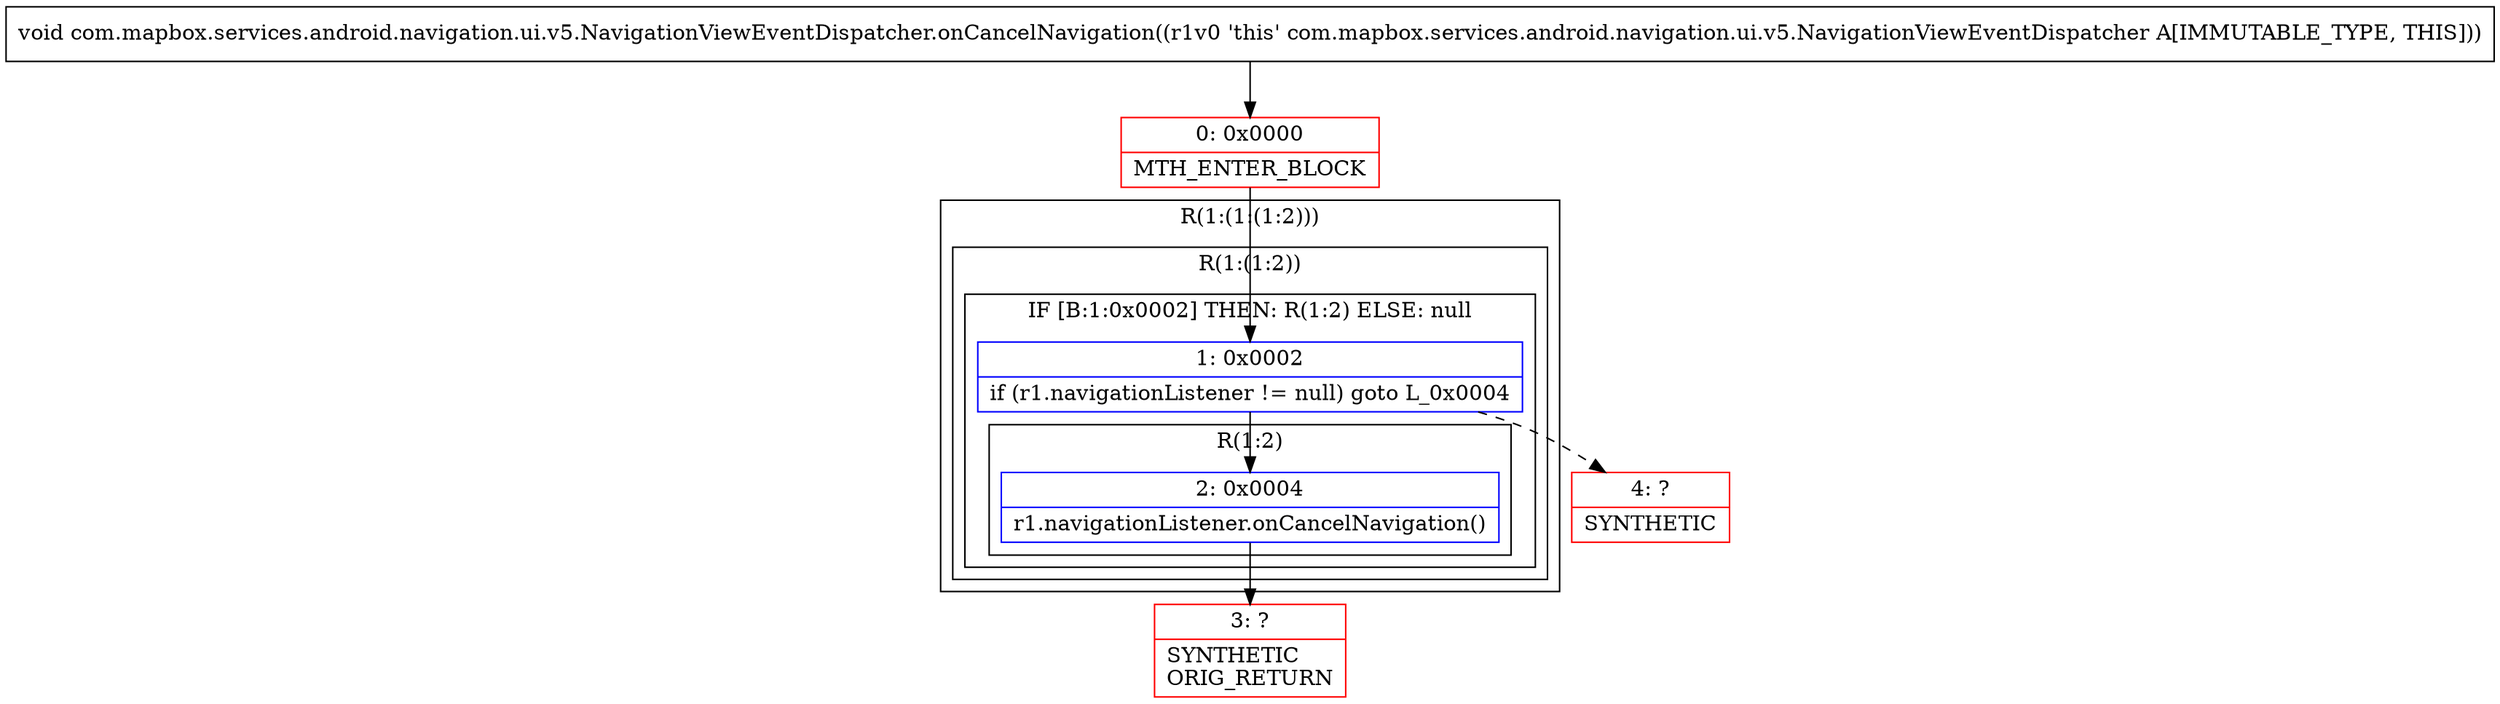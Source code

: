 digraph "CFG forcom.mapbox.services.android.navigation.ui.v5.NavigationViewEventDispatcher.onCancelNavigation()V" {
subgraph cluster_Region_27303849 {
label = "R(1:(1:(1:2)))";
node [shape=record,color=blue];
subgraph cluster_Region_764744264 {
label = "R(1:(1:2))";
node [shape=record,color=blue];
subgraph cluster_IfRegion_763517633 {
label = "IF [B:1:0x0002] THEN: R(1:2) ELSE: null";
node [shape=record,color=blue];
Node_1 [shape=record,label="{1\:\ 0x0002|if (r1.navigationListener != null) goto L_0x0004\l}"];
subgraph cluster_Region_1984837212 {
label = "R(1:2)";
node [shape=record,color=blue];
Node_2 [shape=record,label="{2\:\ 0x0004|r1.navigationListener.onCancelNavigation()\l}"];
}
}
}
}
Node_0 [shape=record,color=red,label="{0\:\ 0x0000|MTH_ENTER_BLOCK\l}"];
Node_3 [shape=record,color=red,label="{3\:\ ?|SYNTHETIC\lORIG_RETURN\l}"];
Node_4 [shape=record,color=red,label="{4\:\ ?|SYNTHETIC\l}"];
MethodNode[shape=record,label="{void com.mapbox.services.android.navigation.ui.v5.NavigationViewEventDispatcher.onCancelNavigation((r1v0 'this' com.mapbox.services.android.navigation.ui.v5.NavigationViewEventDispatcher A[IMMUTABLE_TYPE, THIS])) }"];
MethodNode -> Node_0;
Node_1 -> Node_2;
Node_1 -> Node_4[style=dashed];
Node_2 -> Node_3;
Node_0 -> Node_1;
}

